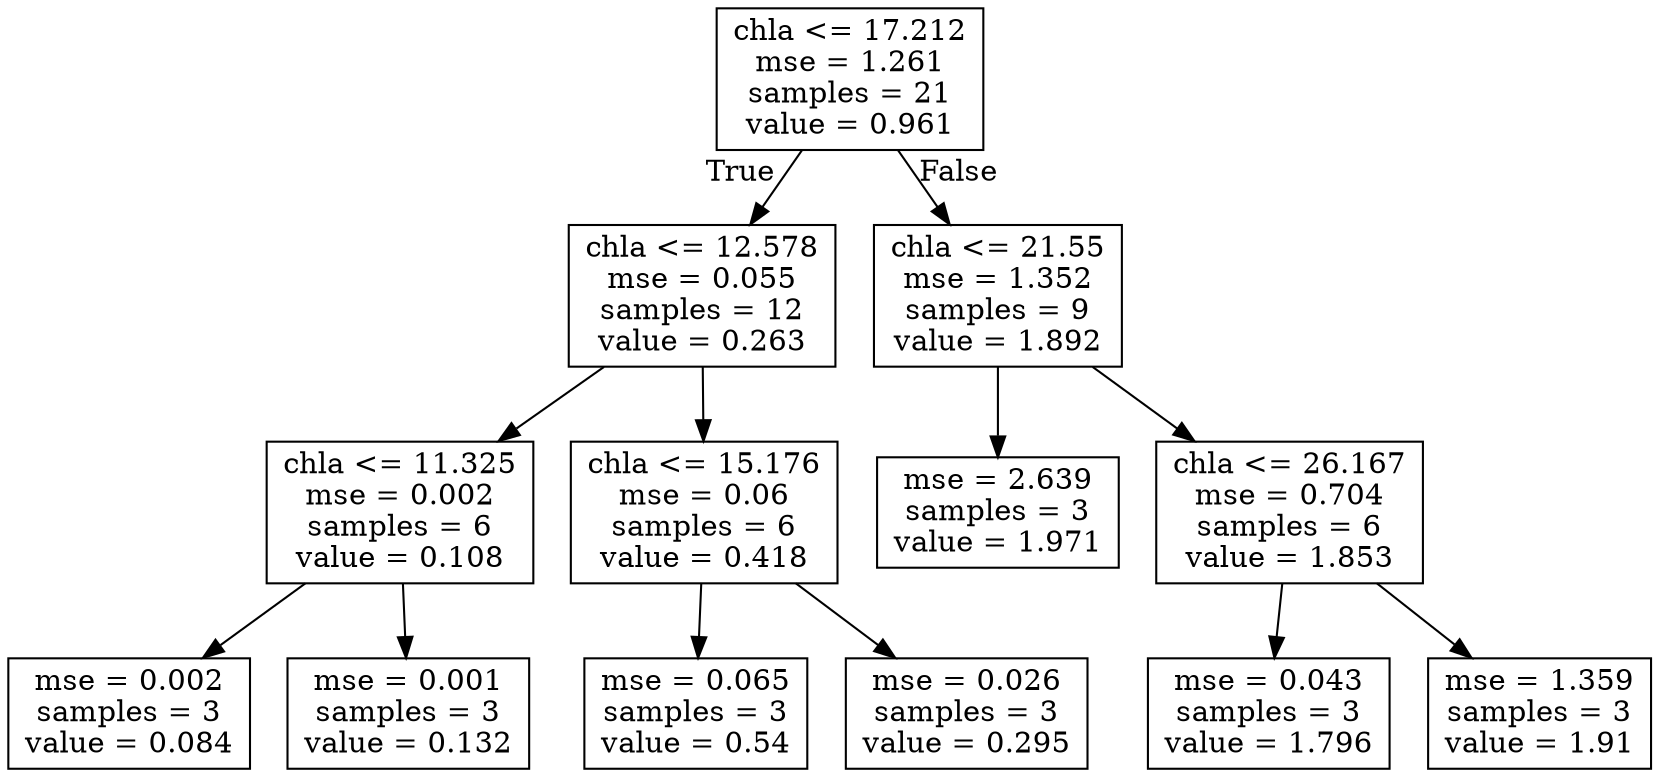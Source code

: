digraph Tree {
node [shape=box] ;
0 [label="chla <= 17.212\nmse = 1.261\nsamples = 21\nvalue = 0.961"] ;
1 [label="chla <= 12.578\nmse = 0.055\nsamples = 12\nvalue = 0.263"] ;
0 -> 1 [labeldistance=2.5, labelangle=45, headlabel="True"] ;
3 [label="chla <= 11.325\nmse = 0.002\nsamples = 6\nvalue = 0.108"] ;
1 -> 3 ;
11 [label="mse = 0.002\nsamples = 3\nvalue = 0.084"] ;
3 -> 11 ;
12 [label="mse = 0.001\nsamples = 3\nvalue = 0.132"] ;
3 -> 12 ;
4 [label="chla <= 15.176\nmse = 0.06\nsamples = 6\nvalue = 0.418"] ;
1 -> 4 ;
5 [label="mse = 0.065\nsamples = 3\nvalue = 0.54"] ;
4 -> 5 ;
6 [label="mse = 0.026\nsamples = 3\nvalue = 0.295"] ;
4 -> 6 ;
2 [label="chla <= 21.55\nmse = 1.352\nsamples = 9\nvalue = 1.892"] ;
0 -> 2 [labeldistance=2.5, labelangle=-45, headlabel="False"] ;
7 [label="mse = 2.639\nsamples = 3\nvalue = 1.971"] ;
2 -> 7 ;
8 [label="chla <= 26.167\nmse = 0.704\nsamples = 6\nvalue = 1.853"] ;
2 -> 8 ;
9 [label="mse = 0.043\nsamples = 3\nvalue = 1.796"] ;
8 -> 9 ;
10 [label="mse = 1.359\nsamples = 3\nvalue = 1.91"] ;
8 -> 10 ;
}
